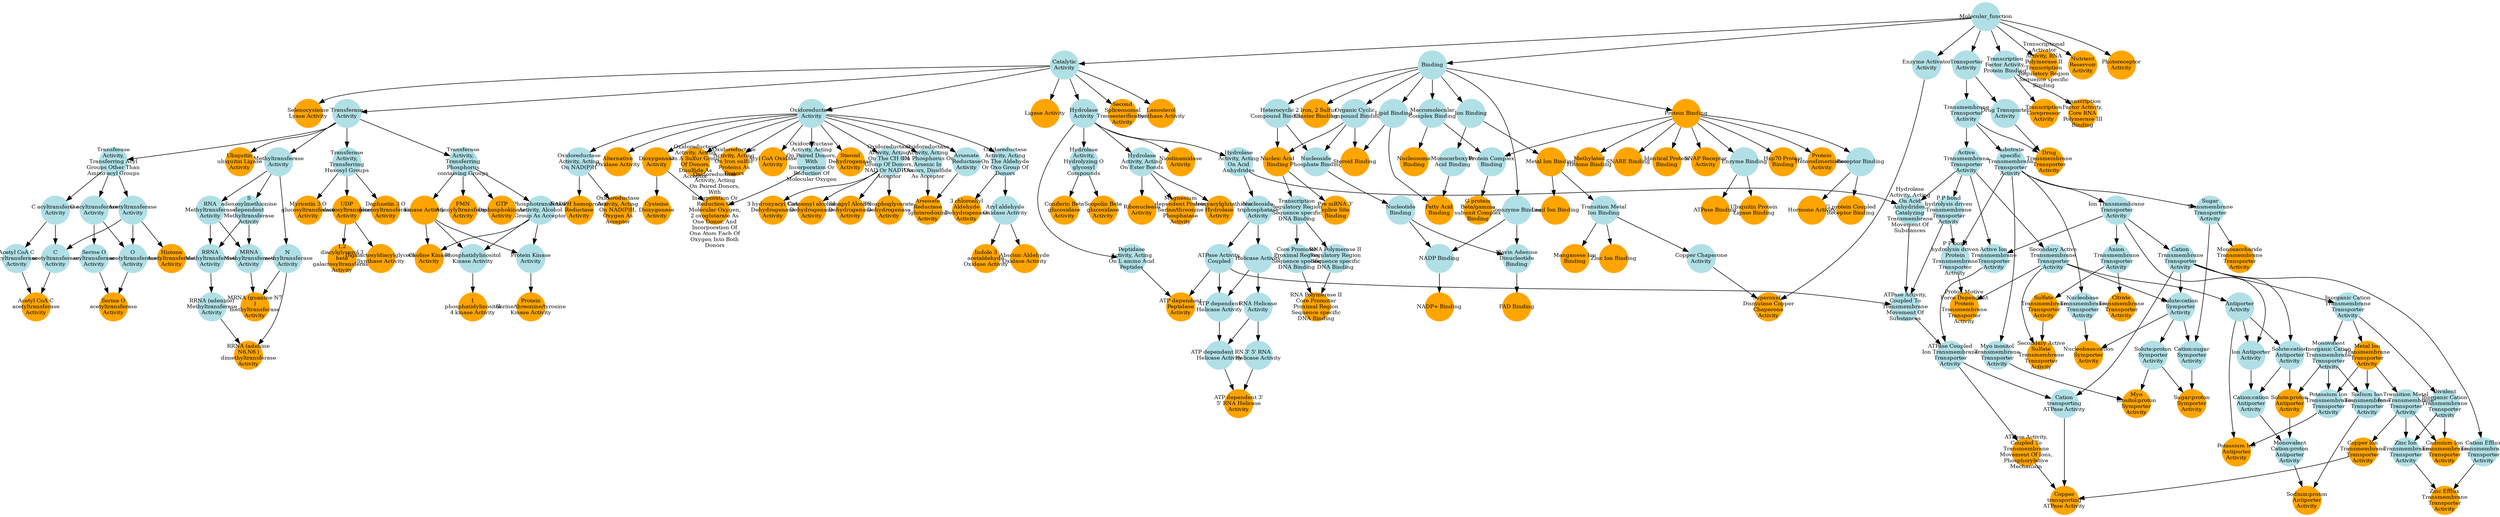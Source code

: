 digraph {
1 [style="filled", fixedsize="true", fontsize="10", shape="circle", width="0.75", fillcolor="powderblue", label="Molecular_function", color="transparent"];
2 [style="filled", fixedsize="true", fontsize="10", shape="circle", width="0.75", fillcolor="powderblue", label="Catalytic
Activity", color="transparent"];
3 [style="filled", fixedsize="true", fontsize="10", shape="circle", width="0.75", fillcolor="powderblue", label="Transferase
Activity", color="transparent"];
4 [style="filled", fixedsize="true", fontsize="10", shape="circle", width="0.75", fillcolor="powderblue", label="Binding", color="transparent"];
5 [style="filled", fixedsize="true", fontsize="10", shape="circle", width="0.75", fillcolor="powderblue", label="Organic Cyclic
Compound Binding", color="transparent"];
6 [style="filled", fixedsize="true", fontsize="10", shape="circle", width="0.75", fillcolor="powderblue", label="Heterocyclic
Compound Binding", color="transparent"];
7 [style="filled", fixedsize="true", fontsize="10", shape="circle", width="0.75", fillcolor="orange", label="Nucleic Acid
Binding", color="transparent"];
8 [style="filled", fixedsize="true", fontsize="10", shape="circle", width="0.75", fillcolor="powderblue", label="Ion Binding", color="transparent"];
9 [style="filled", fixedsize="true", fontsize="10", shape="circle", width="0.75", fillcolor="orange", label="Metal Ion Binding", color="transparent"];
10 [style="filled", fixedsize="true", fontsize="10", shape="circle", width="0.75", fillcolor="orange", label="Protein Binding", color="transparent"];
11 [style="filled", fixedsize="true", fontsize="10", shape="circle", width="0.75", fillcolor="orange", label="Hsp70 Protein
Binding", color="transparent"];
12 [style="filled", fixedsize="true", fontsize="10", shape="circle", width="0.75", fillcolor="powderblue", label="Transporter
Activity", color="transparent"];
13 [style="filled", fixedsize="true", fontsize="10", shape="circle", width="0.75", fillcolor="powderblue", label="Transmembrane
Transporter
Activity", color="transparent"];
14 [style="filled", fixedsize="true", fontsize="10", shape="circle", width="0.75", fillcolor="powderblue", label="Substrate
specific
Transmembrane
Transporter
Activity", color="transparent"];
15 [style="filled", fixedsize="true", fontsize="10", shape="circle", width="0.75", fillcolor="powderblue", label="Ion Transmembrane
Transporter
Activity", color="transparent"];
16 [style="filled", fixedsize="true", fontsize="10", shape="circle", width="0.75", fillcolor="powderblue", label="Cation
Transmembrane
Transporter
Activity", color="transparent"];
17 [style="filled", fixedsize="true", fontsize="10", shape="circle", width="0.75", fillcolor="powderblue", label="Inorganic Cation
Transmembrane
Transporter
Activity", color="transparent"];
18 [style="filled", fixedsize="true", fontsize="10", shape="circle", width="0.75", fillcolor="powderblue", label="Monovalent
Inorganic Cation
Transmembrane
Transporter
Activity", color="transparent"];
19 [style="filled", fixedsize="true", fontsize="10", shape="circle", width="0.75", fillcolor="orange", label="Metal Ion
Transmembrane
Transporter
Activity", color="transparent"];
20 [style="filled", fixedsize="true", fontsize="10", shape="circle", width="0.75", fillcolor="powderblue", label="Potassium Ion
Transmembrane
Transporter
Activity", color="transparent"];
21 [style="filled", fixedsize="true", fontsize="10", shape="circle", width="0.75", fillcolor="powderblue", label="Active
Transmembrane
Transporter
Activity", color="transparent"];
22 [style="filled", fixedsize="true", fontsize="10", shape="circle", width="0.75", fillcolor="powderblue", label="Secondary Active
Transmembrane
Transporter
Activity", color="transparent"];
23 [style="filled", fixedsize="true", fontsize="10", shape="circle", width="0.75", fillcolor="powderblue", label="Antiporter
Activity", color="transparent"];
24 [style="filled", fixedsize="true", fontsize="10", shape="circle", width="0.75", fillcolor="orange", label="Potassium Ion
Antiporter
Activity", color="transparent"];
25 [style="filled", fixedsize="true", fontsize="10", shape="circle", width="0.75", fillcolor="powderblue", label="Methyltransferase
Activity", color="transparent"];
26 [style="filled", fixedsize="true", fontsize="10", shape="circle", width="0.75", fillcolor="powderblue", label="N
methyltransferase
Activity", color="transparent"];
27 [style="filled", fixedsize="true", fontsize="10", shape="circle", width="0.75", fillcolor="powderblue", label="RNA
Methyltransferase
Activity", color="transparent"];
28 [style="filled", fixedsize="true", fontsize="10", shape="circle", width="0.75", fillcolor="powderblue", label="S
adenosylmethionine
dependent
Methyltransferase
Activity", color="transparent"];
29 [style="filled", fixedsize="true", fontsize="10", shape="circle", width="0.75", fillcolor="powderblue", label="MRNA
Methyltransferase
Activity", color="transparent"];
30 [style="filled", fixedsize="true", fontsize="10", shape="circle", width="0.75", fillcolor="orange", label="MRNA (guanine N7
)
methyltransferase
Activity", color="transparent"];
31 [style="filled", fixedsize="true", fontsize="10", shape="circle", width="0.75", fillcolor="powderblue", label="Transcription
Factor Activity,
Protein Binding", color="transparent"];
32 [style="filled", fixedsize="true", fontsize="10", shape="circle", width="0.75", fillcolor="orange", label="Transcription
Corepressor
Activity", color="transparent"];
33 [style="filled", fixedsize="true", fontsize="10", shape="circle", width="0.75", fillcolor="powderblue", label="Solute:cation
Symporter
Activity", color="transparent"];
34 [style="filled", fixedsize="true", fontsize="10", shape="circle", width="0.75", fillcolor="powderblue", label="Sugar
Transmembrane
Transporter
Activity", color="transparent"];
35 [style="filled", fixedsize="true", fontsize="10", shape="circle", width="0.75", fillcolor="powderblue", label="Cation:sugar
Symporter
Activity", color="transparent"];
36 [style="filled", fixedsize="true", fontsize="10", shape="circle", width="0.75", fillcolor="powderblue", label="Solute:proton
Symporter
Activity", color="transparent"];
37 [style="filled", fixedsize="true", fontsize="10", shape="circle", width="0.75", fillcolor="orange", label="Sugar:proton
Symporter
Activity", color="transparent"];
38 [style="filled", fixedsize="true", fontsize="10", shape="circle", width="0.75", fillcolor="powderblue", label="Transition Metal
Ion Binding", color="transparent"];
39 [style="filled", fixedsize="true", fontsize="10", shape="circle", width="0.75", fillcolor="orange", label="Zinc Ion Binding", color="transparent"];
40 [style="filled", fixedsize="true", fontsize="10", shape="circle", width="0.75", fillcolor="powderblue", label="Transferase
Activity,
Transferring
Hexosyl Groups", color="transparent"];
41 [style="filled", fixedsize="true", fontsize="10", shape="circle", width="0.75", fillcolor="orange", label="UDP
galactosyltransferase
Activity", color="transparent"];
42 [style="filled", fixedsize="true", fontsize="10", shape="circle", width="0.75", fillcolor="powderblue", label="Nucleoside
Phosphate Binding", color="transparent"];
43 [style="filled", fixedsize="true", fontsize="10", shape="circle", width="0.75", fillcolor="powderblue", label="Nucleotide
Binding", color="transparent"];
44 [style="filled", fixedsize="true", fontsize="10", shape="circle", width="0.75", fillcolor="powderblue", label="Coenzyme Binding", color="transparent"];
45 [style="filled", fixedsize="true", fontsize="10", shape="circle", width="0.75", fillcolor="powderblue", label="Flavin Adenine
Dinucleotide
Binding", color="transparent"];
46 [style="filled", fixedsize="true", fontsize="10", shape="circle", width="0.75", fillcolor="orange", label="FAD Binding", color="transparent"];
47 [style="filled", fixedsize="true", fontsize="10", shape="circle", width="0.75", fillcolor="powderblue", label="Oxidoreductase
Activity", color="transparent"];
48 [style="filled", fixedsize="true", fontsize="10", shape="circle", width="0.75", fillcolor="orange", label="Acyl CoA Oxidase
Activity", color="transparent"];
49 [style="filled", fixedsize="true", fontsize="10", shape="circle", width="0.75", fillcolor="orange", label="2 Iron, 2 Sulfur
Cluster Binding", color="transparent"];
50 [style="filled", fixedsize="true", fontsize="10", shape="circle", width="0.75", fillcolor="powderblue", label="Macromolecular
Complex Binding", color="transparent"];
51 [style="filled", fixedsize="true", fontsize="10", shape="circle", width="0.75", fillcolor="orange", label="Nucleosome
Binding", color="transparent"];
52 [style="filled", fixedsize="true", fontsize="10", shape="circle", width="0.75", fillcolor="powderblue", label="Oxidoreductase
Activity, Acting
On The CH OH
Group Of Donors,
NAD Or NADP As
Acceptor", color="transparent"];
53 [style="filled", fixedsize="true", fontsize="10", shape="circle", width="0.75", fillcolor="orange", label="Phosphoglycerate
Dehydrogenase
Activity", color="transparent"];
54 [style="filled", fixedsize="true", fontsize="10", shape="circle", width="0.75", fillcolor="orange", label="Protein
Heterodimerization
Activity", color="transparent"];
55 [style="filled", fixedsize="true", fontsize="10", shape="circle", width="0.75", fillcolor="orange", label="Ligase Activity", color="transparent"];
56 [style="filled", fixedsize="true", fontsize="10", shape="circle", width="0.75", fillcolor="powderblue", label="Hydrolase
Activity", color="transparent"];
57 [style="filled", fixedsize="true", fontsize="10", shape="circle", width="0.75", fillcolor="powderblue", label="Receptor Binding", color="transparent"];
58 [style="filled", fixedsize="true", fontsize="10", shape="circle", width="0.75", fillcolor="orange", label="G protein Coupled
Receptor Binding", color="transparent"];
59 [style="filled", fixedsize="true", fontsize="10", shape="circle", width="0.75", fillcolor="powderblue", label="Protein Complex
Binding", color="transparent"];
60 [style="filled", fixedsize="true", fontsize="10", shape="circle", width="0.75", fillcolor="orange", label="G protein
Beta/gamma
subunit Complex
Binding", color="transparent"];
61 [style="filled", fixedsize="true", fontsize="10", shape="circle", width="0.75", fillcolor="powderblue", label="Transferase
Activity,
Transferring
Phosphorus
containing Groups", color="transparent"];
62 [style="filled", fixedsize="true", fontsize="10", shape="circle", width="0.75", fillcolor="orange", label="Kinase Activity", color="transparent"];
63 [style="filled", fixedsize="true", fontsize="10", shape="circle", width="0.75", fillcolor="powderblue", label="Phosphotransferase
Activity, Alcohol
Group As Acceptor", color="transparent"];
64 [style="filled", fixedsize="true", fontsize="10", shape="circle", width="0.75", fillcolor="orange", label="Choline Kinase
Activity", color="transparent"];
65 [style="filled", fixedsize="true", fontsize="10", shape="circle", width="0.75", fillcolor="orange", label="FMN
Adenylyltransferase
Activity", color="transparent"];
66 [style="filled", fixedsize="true", fontsize="10", shape="circle", width="0.75", fillcolor="orange", label="1,2
diacylglycerol 3
beta
galactosyltransferase
Activity", color="transparent"];
67 [style="filled", fixedsize="true", fontsize="10", shape="circle", width="0.75", fillcolor="powderblue", label="Enzyme Activator
Activity", color="transparent"];
68 [style="filled", fixedsize="true", fontsize="10", shape="circle", width="0.75", fillcolor="powderblue", label="Copper Chaperone
Activity", color="transparent"];
69 [style="filled", fixedsize="true", fontsize="10", shape="circle", width="0.75", fillcolor="orange", label="Superoxide
Dismutase Copper
Chaperone
Activity", color="transparent"];
70 [style="filled", fixedsize="true", fontsize="10", shape="circle", width="0.75", fillcolor="powderblue", label="P P bond
hydrolysis driven
Transmembrane
Transporter
Activity", color="transparent"];
71 [style="filled", fixedsize="true", fontsize="10", shape="circle", width="0.75", fillcolor="powderblue", label="P P bond
hydrolysis driven
Protein
Transmembrane
Transporter
Activity", color="transparent"];
72 [style="filled", fixedsize="true", fontsize="10", shape="circle", width="0.75", fillcolor="orange", label="Proton Motive
Force Dependent
Protein
Transmembrane
Transporter
Activity", color="transparent"];
73 [style="filled", fixedsize="true", fontsize="10", shape="circle", width="0.75", fillcolor="orange", label="Steroid
Dehydrogenase
Activity", color="transparent"];
74 [style="filled", fixedsize="true", fontsize="10", shape="circle", width="0.75", fillcolor="powderblue", label="NADP Binding", color="transparent"];
75 [style="filled", fixedsize="true", fontsize="10", shape="circle", width="0.75", fillcolor="orange", label="NADP+ Binding", color="transparent"];
76 [style="filled", fixedsize="true", fontsize="10", shape="circle", width="0.75", fillcolor="orange", label="Methylated
Histone Binding", color="transparent"];
77 [style="filled", fixedsize="true", fontsize="10", shape="circle", width="0.75", fillcolor="orange", label="Digalactosyldiacylglycerol
Synthase Activity", color="transparent"];
78 [style="filled", fixedsize="true", fontsize="10", shape="circle", width="0.75", fillcolor="powderblue", label="Solute:cation
Antiporter
Activity", color="transparent"];
79 [style="filled", fixedsize="true", fontsize="10", shape="circle", width="0.75", fillcolor="orange", label="Solute:proton
Antiporter
Activity", color="transparent"];
80 [style="filled", fixedsize="true", fontsize="10", shape="circle", width="0.75", fillcolor="powderblue", label="Ion Antiporter
Activity", color="transparent"];
81 [style="filled", fixedsize="true", fontsize="10", shape="circle", width="0.75", fillcolor="powderblue", label="Cation:cation
Antiporter
Activity", color="transparent"];
82 [style="filled", fixedsize="true", fontsize="10", shape="circle", width="0.75", fillcolor="powderblue", label="Monovalent
Cation:proton
Antiporter
Activity", color="transparent"];
83 [style="filled", fixedsize="true", fontsize="10", shape="circle", width="0.75", fillcolor="powderblue", label="Sodium Ion
Transmembrane
Transporter
Activity", color="transparent"];
84 [style="filled", fixedsize="true", fontsize="10", shape="circle", width="0.75", fillcolor="orange", label="Sodium:proton
Antiporter
Activity", color="transparent"];
85 [style="filled", fixedsize="true", fontsize="10", shape="circle", width="0.75", fillcolor="powderblue", label="Transition Metal
Ion Transmembrane
Transporter
Activity", color="transparent"];
86 [style="filled", fixedsize="true", fontsize="10", shape="circle", width="0.75", fillcolor="orange", label="Copper Ion
Transmembrane
Transporter
Activity", color="transparent"];
87 [style="filled", fixedsize="true", fontsize="10", shape="circle", width="0.75", fillcolor="powderblue", label="Active Ion
Transmembrane
Transporter
Activity", color="transparent"];
88 [style="filled", fixedsize="true", fontsize="10", shape="circle", width="0.75", fillcolor="powderblue", label="Hydrolase
Activity, Acting
On Acid
Anhydrides", color="transparent"];
89 [style="filled", fixedsize="true", fontsize="10", shape="circle", width="0.75", fillcolor="powderblue", label="Hydrolase
Activity, Acting
On Acid
Anhydrides,
Catalyzing
Transmembrane
Movement Of
Substances", color="transparent"];
90 [style="filled", fixedsize="true", fontsize="10", shape="circle", width="0.75", fillcolor="powderblue", label="Nucleoside
triphosphatase
Activity", color="transparent"];
91 [style="filled", fixedsize="true", fontsize="10", shape="circle", width="0.75", fillcolor="powderblue", label="ATPase Activity,
Coupled", color="transparent"];
92 [style="filled", fixedsize="true", fontsize="10", shape="circle", width="0.75", fillcolor="powderblue", label="ATPase Activity,
Coupled To
Transmembrane
Movement Of
Substances", color="transparent"];
93 [style="filled", fixedsize="true", fontsize="10", shape="circle", width="0.75", fillcolor="powderblue", label="ATPase Coupled
Ion Transmembrane
Transporter
Activity", color="transparent"];
94 [style="filled", fixedsize="true", fontsize="10", shape="circle", width="0.75", fillcolor="orange", label="ATPase Activity,
Coupled To
Transmembrane
Movement Of Ions,
Phosphorylative
Mechanism", color="transparent"];
95 [style="filled", fixedsize="true", fontsize="10", shape="circle", width="0.75", fillcolor="powderblue", label="Cation
transporting
ATPase Activity", color="transparent"];
96 [style="filled", fixedsize="true", fontsize="10", shape="circle", width="0.75", fillcolor="orange", label="Copper
transporting
ATPase Activity", color="transparent"];
97 [style="filled", fixedsize="true", fontsize="10", shape="circle", width="0.75", fillcolor="powderblue", label="Anion
Transmembrane
Transporter
Activity", color="transparent"];
98 [style="filled", fixedsize="true", fontsize="10", shape="circle", width="0.75", fillcolor="orange", label="Citrate
Transmembrane
Transporter
Activity", color="transparent"];
99 [style="filled", fixedsize="true", fontsize="10", shape="circle", width="0.75", fillcolor="powderblue", label="Drug Transporter
Activity", color="transparent"];
100 [style="filled", fixedsize="true", fontsize="10", shape="circle", width="0.75", fillcolor="orange", label="Drug
Transmembrane
Transporter
Activity", color="transparent"];
101 [style="filled", fixedsize="true", fontsize="10", shape="circle", width="0.75", fillcolor="powderblue", label="Arsenate
Reductase
Activity", color="transparent"];
102 [style="filled", fixedsize="true", fontsize="10", shape="circle", width="0.75", fillcolor="powderblue", label="Oxidoreductase
Activity, Acting
On Phosphorus Or
Arsenic In
Donors, Disulfide
As Acceptor", color="transparent"];
103 [style="filled", fixedsize="true", fontsize="10", shape="circle", width="0.75", fillcolor="orange", label="Arsenate
Reductase
(glutaredoxin)
Activity", color="transparent"];
104 [style="filled", fixedsize="true", fontsize="10", shape="circle", width="0.75", fillcolor="orange", label="SNARE Binding", color="transparent"];
105 [style="filled", fixedsize="true", fontsize="10", shape="circle", width="0.75", fillcolor="powderblue", label="Protein Kinase
Activity", color="transparent"];
106 [style="filled", fixedsize="true", fontsize="10", shape="circle", width="0.75", fillcolor="orange", label="Protein
Serine/threonine/tyrosine
Kinase Activity", color="transparent"];
107 [style="filled", fixedsize="true", fontsize="10", shape="circle", width="0.75", fillcolor="powderblue", label="Lipid Binding", color="transparent"];
108 [style="filled", fixedsize="true", fontsize="10", shape="circle", width="0.75", fillcolor="powderblue", label="Monocarboxylic
Acid Binding", color="transparent"];
109 [style="filled", fixedsize="true", fontsize="10", shape="circle", width="0.75", fillcolor="orange", label="Fatty Acid
Binding", color="transparent"];
110 [style="filled", fixedsize="true", fontsize="10", shape="circle", width="0.75", fillcolor="orange", label="3 hydroxyacyl CoA
Dehydrogenase
Activity", color="transparent"];
111 [style="filled", fixedsize="true", fontsize="10", shape="circle", width="0.75", fillcolor="orange", label="Monosaccharide
Transmembrane
Transporter
Activity", color="transparent"];
112 [style="filled", fixedsize="true", fontsize="10", shape="circle", width="0.75", fillcolor="powderblue", label="Hydrolase
Activity, Acting
On Ester Bonds", color="transparent"];
113 [style="filled", fixedsize="true", fontsize="10", shape="circle", width="0.75", fillcolor="orange", label="Hydroxyacylglutathione
Hydrolase
Activity", color="transparent"];
114 [style="filled", fixedsize="true", fontsize="10", shape="circle", width="0.75", fillcolor="powderblue", label="Myo inositol
Transmembrane
Transporter
Activity", color="transparent"];
115 [style="filled", fixedsize="true", fontsize="10", shape="circle", width="0.75", fillcolor="orange", label="Myo
inositol:proton
Symporter
Activity", color="transparent"];
116 [style="filled", fixedsize="true", fontsize="10", shape="circle", width="0.75", fillcolor="orange", label="Transcriptional
Activator
Activity, RNA
Polymerase II
Transcription
Regulatory Region
Sequence specific
Binding", color="transparent"];
117 [style="filled", fixedsize="true", fontsize="10", shape="circle", width="0.75", fillcolor="orange", label="Second
Spliceosomal
Transesterification
Activity", color="transparent"];
118 [style="filled", fixedsize="true", fontsize="10", shape="circle", width="0.75", fillcolor="orange", label="Pre mRNA 3'
splice Site
Binding", color="transparent"];
119 [style="filled", fixedsize="true", fontsize="10", shape="circle", width="0.75", fillcolor="powderblue", label="Transcription
Regulatory Region
Sequence specific
DNA Binding", color="transparent"];
120 [style="filled", fixedsize="true", fontsize="10", shape="circle", width="0.75", fillcolor="powderblue", label="RNA Polymerase II
Regulatory Region
Sequence specific
DNA Binding", color="transparent"];
121 [style="filled", fixedsize="true", fontsize="10", shape="circle", width="0.75", fillcolor="powderblue", label="Core Promoter
Proximal Region
Sequence specific
DNA Binding", color="transparent"];
122 [style="filled", fixedsize="true", fontsize="10", shape="circle", width="0.75", fillcolor="orange", label="RNA Polymerase II
Core Promoter
Proximal Region
Sequence specific
DNA Binding", color="transparent"];
123 [style="filled", fixedsize="true", fontsize="10", shape="circle", width="0.75", fillcolor="orange", label="Cinnamyl alcohol
Dehydrogenase
Activity", color="transparent"];
124 [style="filled", fixedsize="true", fontsize="10", shape="circle", width="0.75", fillcolor="orange", label="Nutrient
Reservoir
Activity", color="transparent"];
125 [style="filled", fixedsize="true", fontsize="10", shape="circle", width="0.75", fillcolor="orange", label="Identical Protein
Binding", color="transparent"];
126 [style="filled", fixedsize="true", fontsize="10", shape="circle", width="0.75", fillcolor="orange", label="Photoreceptor
Activity", color="transparent"];
127 [style="filled", fixedsize="true", fontsize="10", shape="circle", width="0.75", fillcolor="powderblue", label="Oxidoreductase
Activity, Acting
On The Aldehyde
Or Oxo Group Of
Donors", color="transparent"];
128 [style="filled", fixedsize="true", fontsize="10", shape="circle", width="0.75", fillcolor="powderblue", label="Aryl aldehyde
Oxidase Activity", color="transparent"];
129 [style="filled", fixedsize="true", fontsize="10", shape="circle", width="0.75", fillcolor="orange", label="Indole 3
acetaldehyde
Oxidase Activity", color="transparent"];
130 [style="filled", fixedsize="true", fontsize="10", shape="circle", width="0.75", fillcolor="powderblue", label="Oxidoreductase
Activity, Acting
On Paired Donors,
With
Incorporation Or
Reduction Of
Molecular Oxygen", color="transparent"];
131 [style="filled", fixedsize="true", fontsize="10", shape="circle", width="0.75", fillcolor="orange", label="Dioxygenase
Activity", color="transparent"];
132 [style="filled", fixedsize="true", fontsize="10", shape="circle", width="0.75", fillcolor="orange", label="Oxidoreductase
Activity, Acting
On Paired Donors,
With
Incorporation Or
Reduction Of
Molecular Oxygen,
2 oxoglutarate As
One Donor, And
Incorporation Of
One Atom Each Of
Oxygen Into Both
Donors", color="transparent"];
133 [style="filled", fixedsize="true", fontsize="10", shape="circle", width="0.75", fillcolor="orange", label="Manganese Ion
Binding", color="transparent"];
134 [style="filled", fixedsize="true", fontsize="10", shape="circle", width="0.75", fillcolor="orange", label="3 chloroallyl
Aldehyde
Dehydrogenase
Activity", color="transparent"];
135 [style="filled", fixedsize="true", fontsize="10", shape="circle", width="0.75", fillcolor="orange", label="Hormone Activity", color="transparent"];
136 [style="filled", fixedsize="true", fontsize="10", shape="circle", width="0.75", fillcolor="orange", label="Nicotinamidase
Activity", color="transparent"];
137 [style="filled", fixedsize="true", fontsize="10", shape="circle", width="0.75", fillcolor="powderblue", label="Transferase
Activity,
Transferring Acyl
Groups Other Than
Amino acyl Groups", color="transparent"];
138 [style="filled", fixedsize="true", fontsize="10", shape="circle", width="0.75", fillcolor="powderblue", label="Acetyltransferase
Activity", color="transparent"];
139 [style="filled", fixedsize="true", fontsize="10", shape="circle", width="0.75", fillcolor="orange", label="Histone
Acetyltransferase
Activity", color="transparent"];
140 [style="filled", fixedsize="true", fontsize="10", shape="circle", width="0.75", fillcolor="orange", label="Lead Ion Binding", color="transparent"];
141 [style="filled", fixedsize="true", fontsize="10", shape="circle", width="0.75", fillcolor="orange", label="Sulfate
Transmembrane
Transporter
Activity", color="transparent"];
142 [style="filled", fixedsize="true", fontsize="10", shape="circle", width="0.75", fillcolor="orange", label="Secondary Active
Sulfate
Transmembrane
Transporter
Activity", color="transparent"];
143 [style="filled", fixedsize="true", fontsize="10", shape="circle", width="0.75", fillcolor="powderblue", label="Nucleobase
Transmembrane
Transporter
Activity", color="transparent"];
144 [style="filled", fixedsize="true", fontsize="10", shape="circle", width="0.75", fillcolor="orange", label="Nucleobase:cation
Symporter
Activity", color="transparent"];
145 [style="filled", fixedsize="true", fontsize="10", shape="circle", width="0.75", fillcolor="orange", label="Alternative
Oxidase Activity", color="transparent"];
146 [style="filled", fixedsize="true", fontsize="10", shape="circle", width="0.75", fillcolor="powderblue", label="Peptidase
Activity, Acting
On L amino Acid
Peptides", color="transparent"];
147 [style="filled", fixedsize="true", fontsize="10", shape="circle", width="0.75", fillcolor="orange", label="ATP dependent
Peptidase
Activity", color="transparent"];
148 [style="filled", fixedsize="true", fontsize="10", shape="circle", width="0.75", fillcolor="orange", label="SNAP Receptor
Activity", color="transparent"];
149 [style="filled", fixedsize="true", fontsize="10", shape="circle", width="0.75", fillcolor="orange", label="GTP
Diphosphokinase
Activity", color="transparent"];
150 [style="filled", fixedsize="true", fontsize="10", shape="circle", width="0.75", fillcolor="powderblue", label="Hydrolase
Activity,
Hydrolyzing O
glycosyl
Compounds", color="transparent"];
151 [style="filled", fixedsize="true", fontsize="10", shape="circle", width="0.75", fillcolor="orange", label="Coniferin Beta
glucosidase
Activity", color="transparent"];
152 [style="filled", fixedsize="true", fontsize="10", shape="circle", width="0.75", fillcolor="orange", label="Daphnetin 3 O
glucosyltransferase
Activity", color="transparent"];
153 [style="filled", fixedsize="true", fontsize="10", shape="circle", width="0.75", fillcolor="orange", label="Myricetin 3 O
glucosyltransferase
Activity", color="transparent"];
154 [style="filled", fixedsize="true", fontsize="10", shape="circle", width="0.75", fillcolor="powderblue", label="Divalent
Inorganic Cation
Transmembrane
Transporter
Activity", color="transparent"];
155 [style="filled", fixedsize="true", fontsize="10", shape="circle", width="0.75", fillcolor="powderblue", label="Zinc Ion
Transmembrane
Transporter
Activity", color="transparent"];
156 [style="filled", fixedsize="true", fontsize="10", shape="circle", width="0.75", fillcolor="powderblue", label="Cation Efflux
Transmembrane
Transporter
Activity", color="transparent"];
157 [style="filled", fixedsize="true", fontsize="10", shape="circle", width="0.75", fillcolor="orange", label="Zinc Efflux
Transmembrane
Transporter
Activity", color="transparent"];
158 [style="filled", fixedsize="true", fontsize="10", shape="circle", width="0.75", fillcolor="orange", label="Cadmium Ion
Transmembrane
Transporter
Activity", color="transparent"];
159 [style="filled", fixedsize="true", fontsize="10", shape="circle", width="0.75", fillcolor="powderblue", label="Helicase Activity", color="transparent"];
160 [style="filled", fixedsize="true", fontsize="10", shape="circle", width="0.75", fillcolor="powderblue", label="RNA Helicase
Activity", color="transparent"];
161 [style="filled", fixedsize="true", fontsize="10", shape="circle", width="0.75", fillcolor="powderblue", label="ATP dependent
Helicase Activity", color="transparent"];
162 [style="filled", fixedsize="true", fontsize="10", shape="circle", width="0.75", fillcolor="powderblue", label="ATP dependent RNA
Helicase Activity", color="transparent"];
163 [style="filled", fixedsize="true", fontsize="10", shape="circle", width="0.75", fillcolor="powderblue", label="3' 5' RNA
Helicase Activity", color="transparent"];
164 [style="filled", fixedsize="true", fontsize="10", shape="circle", width="0.75", fillcolor="orange", label="ATP dependent 3'
5' RNA Helicase
Activity", color="transparent"];
165 [style="filled", fixedsize="true", fontsize="10", shape="circle", width="0.75", fillcolor="orange", label="Sinapyl Alcohol
Dehydrogenase
Activity", color="transparent"];
166 [style="filled", fixedsize="true", fontsize="10", shape="circle", width="0.75", fillcolor="orange", label="Cysteine
Dioxygenase
Activity", color="transparent"];
167 [style="filled", fixedsize="true", fontsize="10", shape="circle", width="0.75", fillcolor="powderblue", label="Enzyme Binding", color="transparent"];
168 [style="filled", fixedsize="true", fontsize="10", shape="circle", width="0.75", fillcolor="orange", label="Ubiquitin Protein
Ligase Binding", color="transparent"];
169 [style="filled", fixedsize="true", fontsize="10", shape="circle", width="0.75", fillcolor="powderblue", label="Oxidoreductase
Activity, Acting
On NAD(P)H", color="transparent"];
170 [style="filled", fixedsize="true", fontsize="10", shape="circle", width="0.75", fillcolor="orange", label="Oxidoreductase
Activity, Acting
On NAD(P)H,
Oxygen As
Acceptor", color="transparent"];
171 [style="filled", fixedsize="true", fontsize="10", shape="circle", width="0.75", fillcolor="powderblue", label="C acyltransferase
Activity", color="transparent"];
172 [style="filled", fixedsize="true", fontsize="10", shape="circle", width="0.75", fillcolor="powderblue", label="Acetyl CoA C
acyltransferase
Activity", color="transparent"];
173 [style="filled", fixedsize="true", fontsize="10", shape="circle", width="0.75", fillcolor="powderblue", label="C
acetyltransferase
Activity", color="transparent"];
174 [style="filled", fixedsize="true", fontsize="10", shape="circle", width="0.75", fillcolor="orange", label="Acetyl CoA C
acetyltransferase
Activity", color="transparent"];
175 [style="filled", fixedsize="true", fontsize="10", shape="circle", width="0.75", fillcolor="orange", label="ATPase Binding", color="transparent"];
176 [style="filled", fixedsize="true", fontsize="10", shape="circle", width="0.75", fillcolor="orange", label="Ribonuclease
Activity", color="transparent"];
177 [style="filled", fixedsize="true", fontsize="10", shape="circle", width="0.75", fillcolor="orange", label="Steroid Binding", color="transparent"];
178 [style="filled", fixedsize="true", fontsize="10", shape="circle", width="0.75", fillcolor="orange", label="NADPH hemoprotein
Reductase
Activity", color="transparent"];
179 [style="filled", fixedsize="true", fontsize="10", shape="circle", width="0.75", fillcolor="orange", label="Magnesium
dependent Protein
Serine/threonine
Phosphatase
Activity", color="transparent"];
180 [style="filled", fixedsize="true", fontsize="10", shape="circle", width="0.75", fillcolor="orange", label="Oxidoreductase
Activity, Acting
On A Sulfur Group
Of Donors,
Disulfide As
Acceptor", color="transparent"];
181 [style="filled", fixedsize="true", fontsize="10", shape="circle", width="0.75", fillcolor="orange", label="Lanosterol
Synthase Activity", color="transparent"];
182 [style="filled", fixedsize="true", fontsize="10", shape="circle", width="0.75", fillcolor="orange", label="Ubiquitin
ubiquitin Ligase
Activity", color="transparent"];
183 [style="filled", fixedsize="true", fontsize="10", shape="circle", width="0.75", fillcolor="orange", label="Scopolin Beta
glucosidase
Activity", color="transparent"];
184 [style="filled", fixedsize="true", fontsize="10", shape="circle", width="0.75", fillcolor="orange", label="Selenocysteine
Lyase Activity", color="transparent"];
185 [style="filled", fixedsize="true", fontsize="10", shape="circle", width="0.75", fillcolor="orange", label="Abscisic Aldehyde
Oxidase Activity", color="transparent"];
186 [style="filled", fixedsize="true", fontsize="10", shape="circle", width="0.75", fillcolor="powderblue", label="Phosphatidylinositol
Kinase Activity", color="transparent"];
187 [style="filled", fixedsize="true", fontsize="10", shape="circle", width="0.75", fillcolor="orange", label="1
phosphatidylinositol
4 kinase Activity", color="transparent"];
188 [style="filled", fixedsize="true", fontsize="10", shape="circle", width="0.75", fillcolor="orange", label="Transcription
Factor Activity,
Core RNA
Polymerase III
Binding", color="transparent"];
189 [style="filled", fixedsize="true", fontsize="10", shape="circle", width="0.75", fillcolor="orange", label="Oxidoreductase
Activity, Acting
On Iron sulfur
Proteins As
Donors", color="transparent"];
190 [style="filled", fixedsize="true", fontsize="10", shape="circle", width="0.75", fillcolor="powderblue", label="RRNA
Methyltransferase
Activity", color="transparent"];
191 [style="filled", fixedsize="true", fontsize="10", shape="circle", width="0.75", fillcolor="powderblue", label="RRNA (adenine)
Methyltransferase
Activity", color="transparent"];
192 [style="filled", fixedsize="true", fontsize="10", shape="circle", width="0.75", fillcolor="orange", label="RRNA (adenine
N6,N6 )
dimethyltransferase
Activity", color="transparent"];
193 [style="filled", fixedsize="true", fontsize="10", shape="circle", width="0.75", fillcolor="powderblue", label="O acyltransferase
Activity", color="transparent"];
194 [style="filled", fixedsize="true", fontsize="10", shape="circle", width="0.75", fillcolor="powderblue", label="Serine O
acyltransferase
Activity", color="transparent"];
195 [style="filled", fixedsize="true", fontsize="10", shape="circle", width="0.75", fillcolor="powderblue", label="O
acetyltransferase
Activity", color="transparent"];
196 [style="filled", fixedsize="true", fontsize="10", shape="circle", width="0.75", fillcolor="orange", label="Serine O
acetyltransferase
Activity", color="transparent"];
1 -> 2 [color="#000000", lty="solid"];
2 -> 3 [color="#000000", lty="solid"];
1 -> 4 [color="#000000", lty="solid"];
4 -> 5 [color="#000000", lty="solid"];
4 -> 6 [color="#000000", lty="solid"];
5 -> 7 [color="#000000", lty="solid"];
6 -> 7 [color="#000000", lty="solid"];
4 -> 8 [color="#000000", lty="solid"];
8 -> 9 [color="#000000", lty="solid"];
4 -> 10 [color="#000000", lty="solid"];
10 -> 11 [color="#000000", lty="solid"];
1 -> 12 [color="#000000", lty="solid"];
12 -> 13 [color="#000000", lty="solid"];
13 -> 14 [color="#000000", lty="solid"];
14 -> 15 [color="#000000", lty="solid"];
15 -> 16 [color="#000000", lty="solid"];
16 -> 17 [color="#000000", lty="solid"];
17 -> 18 [color="#000000", lty="solid"];
17 -> 19 [color="#000000", lty="solid"];
18 -> 20 [color="#000000", lty="solid"];
19 -> 20 [color="#000000", lty="solid"];
13 -> 21 [color="#000000", lty="solid"];
21 -> 22 [color="#000000", lty="solid"];
22 -> 23 [color="#000000", lty="solid"];
20 -> 24 [color="#000000", lty="solid"];
23 -> 24 [color="#000000", lty="solid"];
3 -> 25 [color="#000000", lty="solid"];
25 -> 26 [color="#000000", lty="solid"];
25 -> 27 [color="#000000", lty="solid"];
25 -> 28 [color="#000000", lty="solid"];
27 -> 29 [color="#000000", lty="solid"];
28 -> 29 [color="#000000", lty="solid"];
26 -> 30 [color="#000000", lty="solid"];
29 -> 30 [color="#000000", lty="solid"];
1 -> 31 [color="#000000", lty="solid"];
31 -> 32 [color="#000000", lty="solid"];
16 -> 33 [color="#000000", lty="solid"];
22 -> 33 [color="#000000", lty="solid"];
14 -> 34 [color="#000000", lty="solid"];
33 -> 35 [color="#000000", lty="solid"];
34 -> 35 [color="#000000", lty="solid"];
33 -> 36 [color="#000000", lty="solid"];
35 -> 37 [color="#000000", lty="solid"];
36 -> 37 [color="#000000", lty="solid"];
9 -> 38 [color="#000000", lty="solid"];
38 -> 39 [color="#000000", lty="solid"];
3 -> 40 [color="#000000", lty="solid"];
40 -> 41 [color="#000000", lty="solid"];
5 -> 42 [color="#000000", lty="solid"];
6 -> 42 [color="#000000", lty="solid"];
42 -> 43 [color="#000000", lty="solid"];
4 -> 44 [color="#000000", lty="solid"];
43 -> 45 [color="#000000", lty="solid"];
44 -> 45 [color="#000000", lty="solid"];
45 -> 46 [color="#000000", lty="solid"];
2 -> 47 [color="#000000", lty="solid"];
47 -> 48 [color="#000000", lty="solid"];
4 -> 49 [color="#000000", lty="solid"];
4 -> 50 [color="#000000", lty="solid"];
50 -> 51 [color="#000000", lty="solid"];
47 -> 52 [color="#000000", lty="solid"];
52 -> 53 [color="#000000", lty="solid"];
10 -> 54 [color="#000000", lty="solid"];
2 -> 55 [color="#000000", lty="solid"];
2 -> 56 [color="#000000", lty="solid"];
10 -> 57 [color="#000000", lty="solid"];
57 -> 58 [color="#000000", lty="solid"];
10 -> 59 [color="#000000", lty="solid"];
50 -> 59 [color="#000000", lty="solid"];
59 -> 60 [color="#000000", lty="solid"];
3 -> 61 [color="#000000", lty="solid"];
61 -> 62 [color="#000000", lty="solid"];
61 -> 63 [color="#000000", lty="solid"];
62 -> 64 [color="#000000", lty="solid"];
63 -> 64 [color="#000000", lty="solid"];
61 -> 65 [color="#000000", lty="solid"];
41 -> 66 [color="#000000", lty="solid"];
1 -> 67 [color="#000000", lty="solid"];
38 -> 68 [color="#000000", lty="solid"];
67 -> 69 [color="#000000", lty="solid"];
68 -> 69 [color="#000000", lty="solid"];
21 -> 70 [color="#000000", lty="solid"];
14 -> 71 [color="#000000", lty="solid"];
70 -> 71 [color="#000000", lty="solid"];
22 -> 72 [color="#000000", lty="solid"];
71 -> 72 [color="#000000", lty="solid"];
47 -> 73 [color="#000000", lty="solid"];
43 -> 74 [color="#000000", lty="solid"];
44 -> 74 [color="#000000", lty="solid"];
74 -> 75 [color="#000000", lty="solid"];
10 -> 76 [color="#000000", lty="solid"];
41 -> 77 [color="#000000", lty="solid"];
16 -> 78 [color="#000000", lty="solid"];
23 -> 78 [color="#000000", lty="solid"];
18 -> 79 [color="#000000", lty="solid"];
78 -> 79 [color="#000000", lty="solid"];
15 -> 80 [color="#000000", lty="solid"];
23 -> 80 [color="#000000", lty="solid"];
78 -> 81 [color="#000000", lty="solid"];
80 -> 81 [color="#000000", lty="solid"];
79 -> 82 [color="#000000", lty="solid"];
81 -> 82 [color="#000000", lty="solid"];
18 -> 83 [color="#000000", lty="solid"];
19 -> 83 [color="#000000", lty="solid"];
82 -> 84 [color="#000000", lty="solid"];
83 -> 84 [color="#000000", lty="solid"];
19 -> 85 [color="#000000", lty="solid"];
85 -> 86 [color="#000000", lty="solid"];
15 -> 87 [color="#000000", lty="solid"];
21 -> 87 [color="#000000", lty="solid"];
56 -> 88 [color="#000000", lty="solid"];
21 -> 89 [color="#000000", lty="solid"];
88 -> 89 [color="#000000", lty="solid"];
88 -> 90 [color="#000000", lty="solid"];
90 -> 91 [color="#000000", lty="solid"];
70 -> 92 [color="#000000", lty="solid"];
89 -> 92 [color="#000000", lty="solid"];
91 -> 92 [color="#000000", lty="solid"];
87 -> 93 [color="#000000", lty="solid"];
92 -> 93 [color="#000000", lty="solid"];
93 -> 94 [color="#000000", lty="solid"];
16 -> 95 [color="#000000", lty="solid"];
93 -> 95 [color="#000000", lty="solid"];
86 -> 96 [color="#000000", lty="solid"];
94 -> 96 [color="#000000", lty="solid"];
95 -> 96 [color="#000000", lty="solid"];
15 -> 97 [color="#000000", lty="solid"];
97 -> 98 [color="#000000", lty="solid"];
12 -> 99 [color="#000000", lty="solid"];
13 -> 100 [color="#000000", lty="solid"];
99 -> 100 [color="#000000", lty="solid"];
47 -> 101 [color="#000000", lty="solid"];
47 -> 102 [color="#000000", lty="solid"];
101 -> 103 [color="#000000", lty="solid"];
102 -> 103 [color="#000000", lty="solid"];
10 -> 104 [color="#000000", lty="solid"];
62 -> 105 [color="#000000", lty="solid"];
63 -> 105 [color="#000000", lty="solid"];
105 -> 106 [color="#000000", lty="solid"];
4 -> 107 [color="#000000", lty="solid"];
8 -> 108 [color="#000000", lty="solid"];
107 -> 109 [color="#000000", lty="solid"];
108 -> 109 [color="#000000", lty="solid"];
52 -> 110 [color="#000000", lty="solid"];
34 -> 111 [color="#000000", lty="solid"];
56 -> 112 [color="#000000", lty="solid"];
112 -> 113 [color="#000000", lty="solid"];
14 -> 114 [color="#000000", lty="solid"];
36 -> 115 [color="#000000", lty="solid"];
114 -> 115 [color="#000000", lty="solid"];
1 -> 116 [color="#000000", lty="solid"];
2 -> 117 [color="#000000", lty="solid"];
7 -> 118 [color="#000000", lty="solid"];
7 -> 119 [color="#000000", lty="solid"];
119 -> 120 [color="#000000", lty="solid"];
119 -> 121 [color="#000000", lty="solid"];
120 -> 122 [color="#000000", lty="solid"];
121 -> 122 [color="#000000", lty="solid"];
52 -> 123 [color="#000000", lty="solid"];
1 -> 124 [color="#000000", lty="solid"];
10 -> 125 [color="#000000", lty="solid"];
1 -> 126 [color="#000000", lty="solid"];
47 -> 127 [color="#000000", lty="solid"];
127 -> 128 [color="#000000", lty="solid"];
128 -> 129 [color="#000000", lty="solid"];
47 -> 130 [color="#000000", lty="solid"];
47 -> 131 [color="#000000", lty="solid"];
130 -> 132 [color="#000000", lty="solid"];
131 -> 132 [color="#000000", lty="solid"];
38 -> 133 [color="#000000", lty="solid"];
127 -> 134 [color="#000000", lty="solid"];
57 -> 135 [color="#000000", lty="solid"];
56 -> 136 [color="#000000", lty="solid"];
3 -> 137 [color="#000000", lty="solid"];
137 -> 138 [color="#000000", lty="solid"];
138 -> 139 [color="#000000", lty="solid"];
9 -> 140 [color="#000000", lty="solid"];
97 -> 141 [color="#000000", lty="solid"];
22 -> 142 [color="#000000", lty="solid"];
141 -> 142 [color="#000000", lty="solid"];
14 -> 143 [color="#000000", lty="solid"];
33 -> 144 [color="#000000", lty="solid"];
143 -> 144 [color="#000000", lty="solid"];
47 -> 145 [color="#000000", lty="solid"];
56 -> 146 [color="#000000", lty="solid"];
91 -> 147 [color="#000000", lty="solid"];
146 -> 147 [color="#000000", lty="solid"];
10 -> 148 [color="#000000", lty="solid"];
61 -> 149 [color="#000000", lty="solid"];
56 -> 150 [color="#000000", lty="solid"];
150 -> 151 [color="#000000", lty="solid"];
40 -> 152 [color="#000000", lty="solid"];
40 -> 153 [color="#000000", lty="solid"];
17 -> 154 [color="#000000", lty="solid"];
85 -> 155 [color="#000000", lty="solid"];
154 -> 155 [color="#000000", lty="solid"];
16 -> 156 [color="#000000", lty="solid"];
155 -> 157 [color="#000000", lty="solid"];
156 -> 157 [color="#000000", lty="solid"];
85 -> 158 [color="#000000", lty="solid"];
154 -> 158 [color="#000000", lty="solid"];
90 -> 159 [color="#000000", lty="solid"];
159 -> 160 [color="#000000", lty="solid"];
91 -> 161 [color="#000000", lty="solid"];
159 -> 161 [color="#000000", lty="solid"];
160 -> 162 [color="#000000", lty="solid"];
161 -> 162 [color="#000000", lty="solid"];
160 -> 163 [color="#000000", lty="solid"];
162 -> 164 [color="#000000", lty="solid"];
163 -> 164 [color="#000000", lty="solid"];
52 -> 165 [color="#000000", lty="solid"];
131 -> 166 [color="#000000", lty="solid"];
10 -> 167 [color="#000000", lty="solid"];
167 -> 168 [color="#000000", lty="solid"];
47 -> 169 [color="#000000", lty="solid"];
169 -> 170 [color="#000000", lty="solid"];
137 -> 171 [color="#000000", lty="solid"];
171 -> 172 [color="#000000", lty="solid"];
138 -> 173 [color="#000000", lty="solid"];
171 -> 173 [color="#000000", lty="solid"];
172 -> 174 [color="#000000", lty="solid"];
173 -> 174 [color="#000000", lty="solid"];
167 -> 175 [color="#000000", lty="solid"];
112 -> 176 [color="#000000", lty="solid"];
5 -> 177 [color="#000000", lty="solid"];
107 -> 177 [color="#000000", lty="solid"];
169 -> 178 [color="#000000", lty="solid"];
112 -> 179 [color="#000000", lty="solid"];
47 -> 180 [color="#000000", lty="solid"];
2 -> 181 [color="#000000", lty="solid"];
3 -> 182 [color="#000000", lty="solid"];
150 -> 183 [color="#000000", lty="solid"];
2 -> 184 [color="#000000", lty="solid"];
128 -> 185 [color="#000000", lty="solid"];
62 -> 186 [color="#000000", lty="solid"];
63 -> 186 [color="#000000", lty="solid"];
186 -> 187 [color="#000000", lty="solid"];
31 -> 188 [color="#000000", lty="solid"];
47 -> 189 [color="#000000", lty="solid"];
27 -> 190 [color="#000000", lty="solid"];
28 -> 190 [color="#000000", lty="solid"];
190 -> 191 [color="#000000", lty="solid"];
26 -> 192 [color="#000000", lty="solid"];
191 -> 192 [color="#000000", lty="solid"];
137 -> 193 [color="#000000", lty="solid"];
193 -> 194 [color="#000000", lty="solid"];
138 -> 195 [color="#000000", lty="solid"];
193 -> 195 [color="#000000", lty="solid"];
194 -> 196 [color="#000000", lty="solid"];
195 -> 196 [color="#000000", lty="solid"];
}
